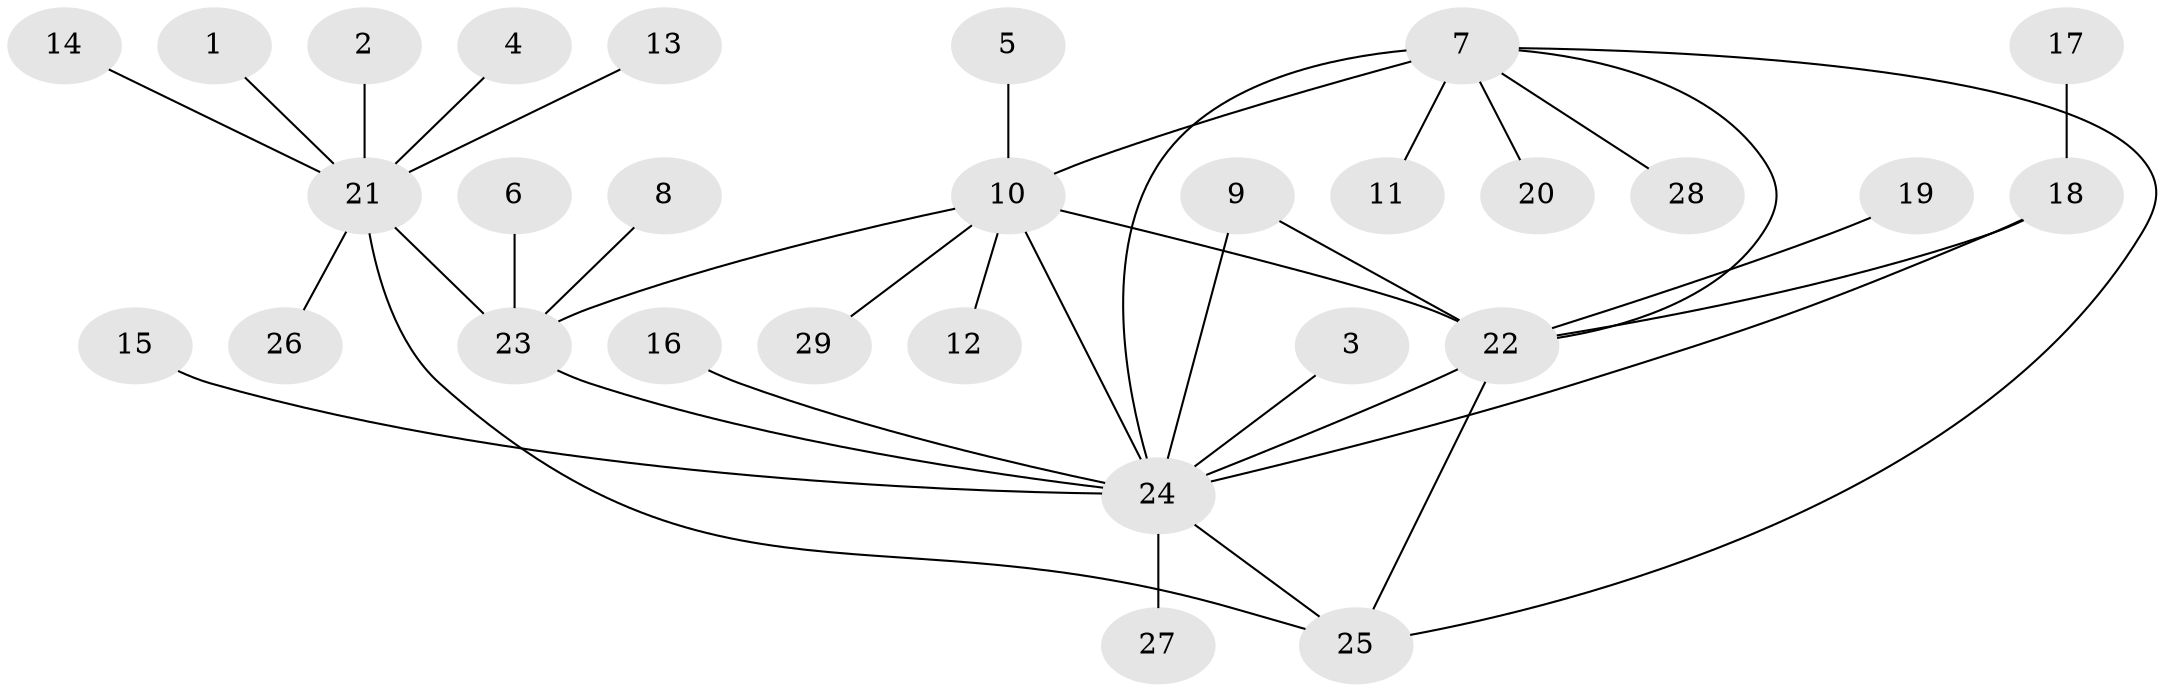 // original degree distribution, {7: 0.03773584905660377, 3: 0.09433962264150944, 6: 0.03773584905660377, 8: 0.018867924528301886, 9: 0.018867924528301886, 2: 0.16981132075471697, 5: 0.03773584905660377, 10: 0.018867924528301886, 1: 0.5660377358490566}
// Generated by graph-tools (version 1.1) at 2025/26/03/09/25 03:26:37]
// undirected, 29 vertices, 37 edges
graph export_dot {
graph [start="1"]
  node [color=gray90,style=filled];
  1;
  2;
  3;
  4;
  5;
  6;
  7;
  8;
  9;
  10;
  11;
  12;
  13;
  14;
  15;
  16;
  17;
  18;
  19;
  20;
  21;
  22;
  23;
  24;
  25;
  26;
  27;
  28;
  29;
  1 -- 21 [weight=1.0];
  2 -- 21 [weight=1.0];
  3 -- 24 [weight=1.0];
  4 -- 21 [weight=1.0];
  5 -- 10 [weight=1.0];
  6 -- 23 [weight=1.0];
  7 -- 10 [weight=2.0];
  7 -- 11 [weight=1.0];
  7 -- 20 [weight=1.0];
  7 -- 22 [weight=1.0];
  7 -- 24 [weight=1.0];
  7 -- 25 [weight=1.0];
  7 -- 28 [weight=1.0];
  8 -- 23 [weight=1.0];
  9 -- 22 [weight=1.0];
  9 -- 24 [weight=1.0];
  10 -- 12 [weight=1.0];
  10 -- 22 [weight=1.0];
  10 -- 23 [weight=1.0];
  10 -- 24 [weight=2.0];
  10 -- 29 [weight=1.0];
  13 -- 21 [weight=1.0];
  14 -- 21 [weight=1.0];
  15 -- 24 [weight=1.0];
  16 -- 24 [weight=1.0];
  17 -- 18 [weight=1.0];
  18 -- 22 [weight=1.0];
  18 -- 24 [weight=1.0];
  19 -- 22 [weight=1.0];
  21 -- 23 [weight=1.0];
  21 -- 25 [weight=1.0];
  21 -- 26 [weight=1.0];
  22 -- 24 [weight=1.0];
  22 -- 25 [weight=1.0];
  23 -- 24 [weight=1.0];
  24 -- 25 [weight=1.0];
  24 -- 27 [weight=1.0];
}
